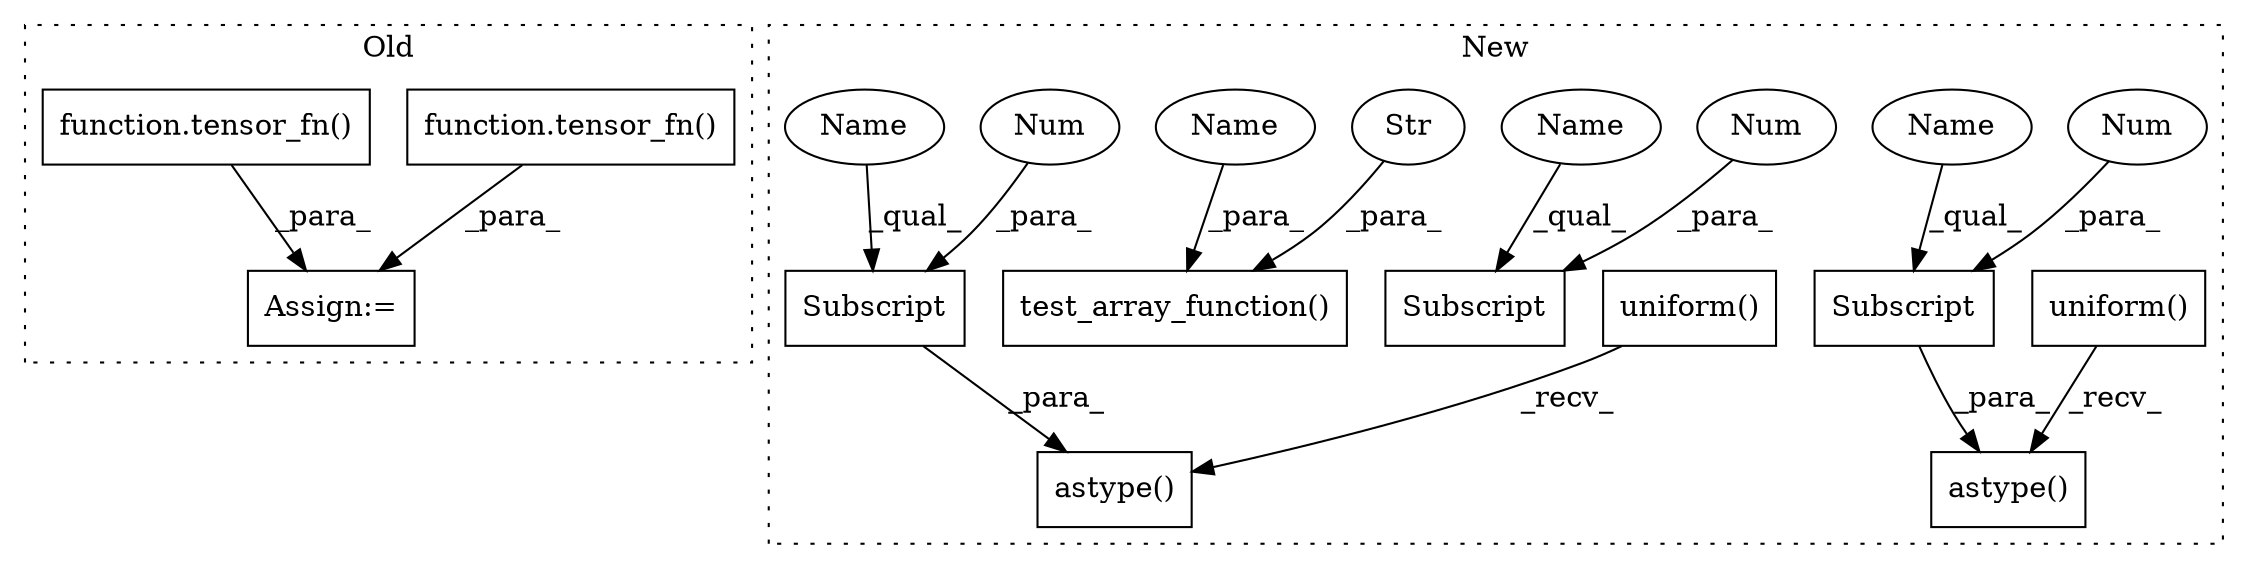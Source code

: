 digraph G {
subgraph cluster0 {
1 [label="function.tensor_fn()" a="75" s="1159,1185" l="10,1" shape="box"];
12 [label="Assign:=" a="68" s="1332" l="3" shape="box"];
13 [label="function.tensor_fn()" a="75" s="1244,1273" l="10,1" shape="box"];
label = "Old";
style="dotted";
}
subgraph cluster1 {
2 [label="Subscript" a="63" s="1588,0" l="8,0" shape="box"];
3 [label="Subscript" a="63" s="1658,0" l="8,0" shape="box"];
4 [label="astype()" a="75" s="1609,1666" l="49,1" shape="box"];
5 [label="Subscript" a="63" s="1485,0" l="8,0" shape="box"];
6 [label="astype()" a="75" s="1508,1596" l="80,1" shape="box"];
7 [label="uniform()" a="75" s="1609" l="41" shape="box"];
8 [label="Num" a="76" s="1491" l="1" shape="ellipse"];
9 [label="uniform()" a="75" s="1508" l="72" shape="box"];
10 [label="Num" a="76" s="1594" l="1" shape="ellipse"];
11 [label="Num" a="76" s="1664" l="1" shape="ellipse"];
14 [label="test_array_function()" a="75" s="1673,1879" l="37,61" shape="box"];
15 [label="Str" a="66" s="1871" l="8" shape="ellipse"];
16 [label="Name" a="87" s="1710" l="5" shape="ellipse"];
17 [label="Name" a="87" s="1588" l="5" shape="ellipse"];
18 [label="Name" a="87" s="1658" l="5" shape="ellipse"];
19 [label="Name" a="87" s="1485" l="5" shape="ellipse"];
label = "New";
style="dotted";
}
1 -> 12 [label="_para_"];
2 -> 6 [label="_para_"];
3 -> 4 [label="_para_"];
7 -> 4 [label="_recv_"];
8 -> 5 [label="_para_"];
9 -> 6 [label="_recv_"];
10 -> 2 [label="_para_"];
11 -> 3 [label="_para_"];
13 -> 12 [label="_para_"];
15 -> 14 [label="_para_"];
16 -> 14 [label="_para_"];
17 -> 2 [label="_qual_"];
18 -> 3 [label="_qual_"];
19 -> 5 [label="_qual_"];
}